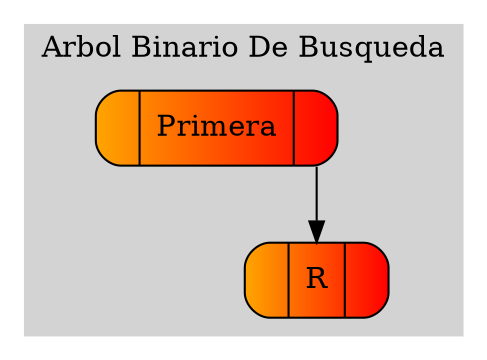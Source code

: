 digraph arbol
{
	rankdir=TB;
	ordering=out;	graph [splines=compound,nodesep=0.5];
	subgraph cluster_0{
	style=filled;
	color=lightgrey;
	labelloc=t;
	node [shape = record, style="rounded,filled", fillcolor="orange:red",width=0.7,height=0.5];

	NodoPrimera[label="<izquierda>|Primera|<derecha>"];
	NodoR[label="<izquierda>|R|<derecha>"];


	NodoPrimera:derecha->NodoR;


	label="Arbol Binario De Busqueda";
	}
}
